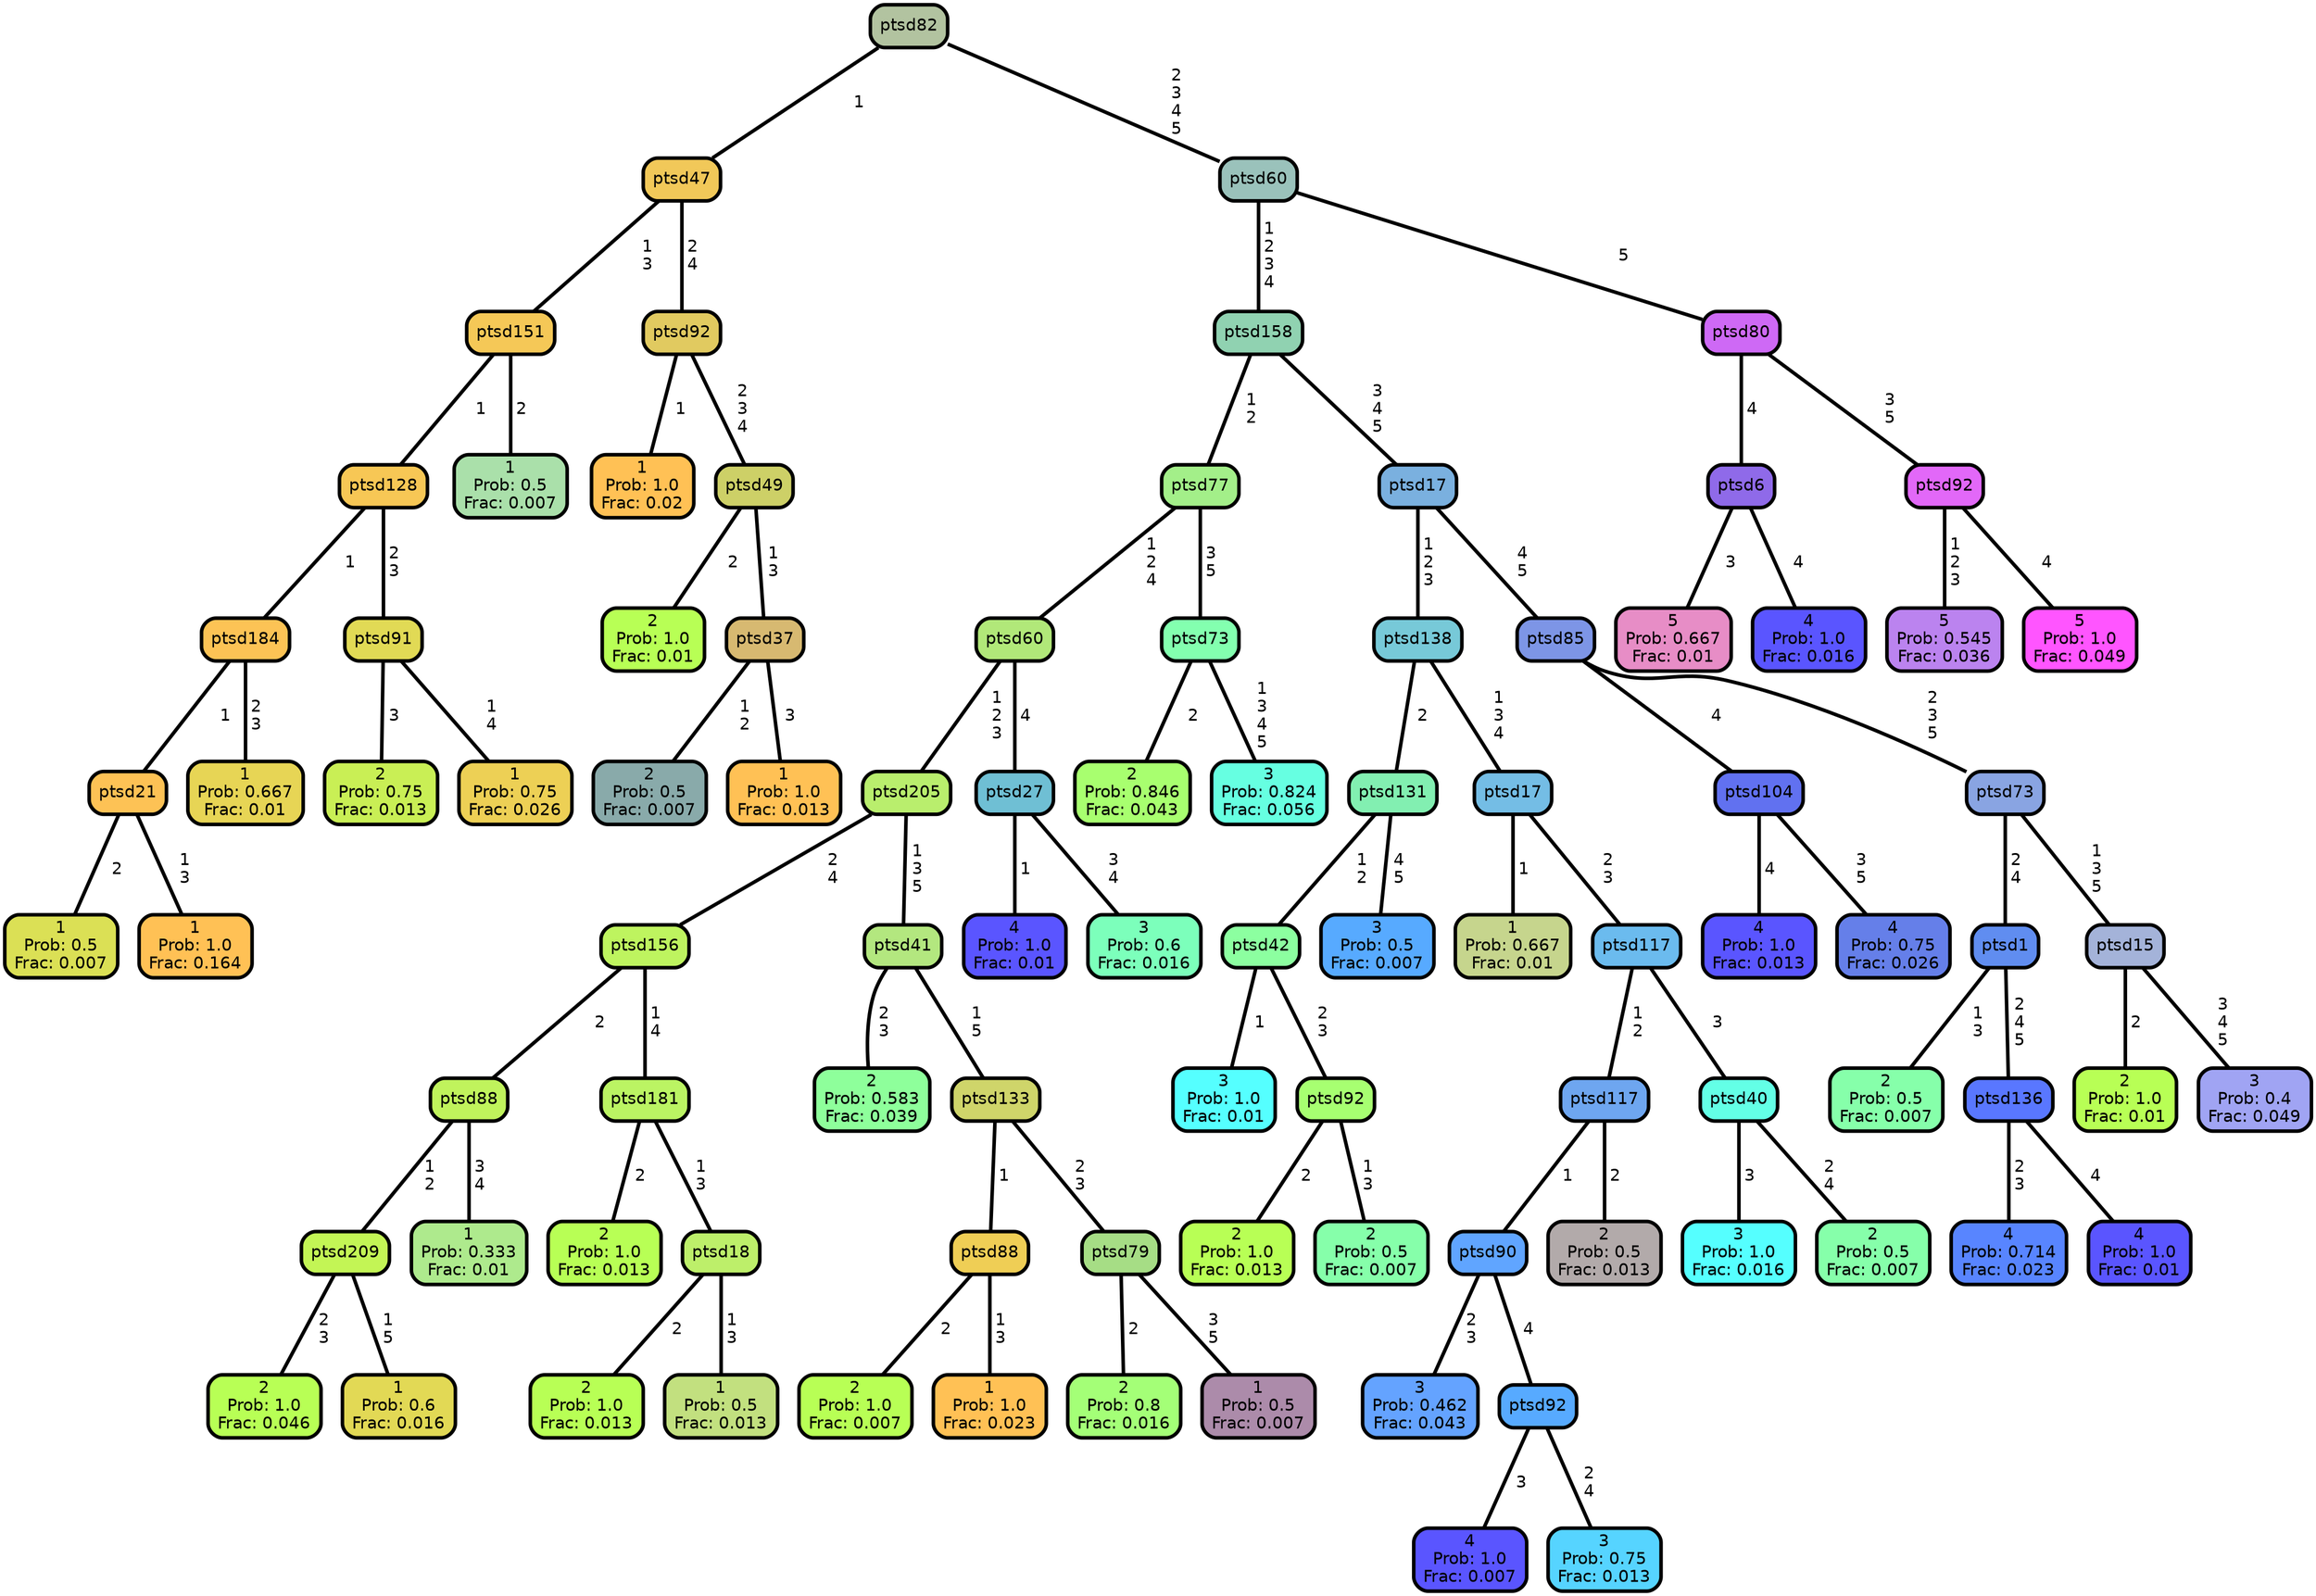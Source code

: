 graph Tree {
node [shape=box, style="filled, rounded",color="black",penwidth="3",fontcolor="black",                 fontname=helvetica] ;
graph [ranksep="0 equally", splines=straight,                 bgcolor=transparent, dpi=200] ;
edge [fontname=helvetica, color=black] ;
0 [label="1
Prob: 0.5
Frac: 0.007", fillcolor="#dbe055"] ;
1 [label="ptsd21", fillcolor="#fdc255"] ;
2 [label="1
Prob: 1.0
Frac: 0.164", fillcolor="#ffc155"] ;
3 [label="ptsd184", fillcolor="#fcc355"] ;
4 [label="1
Prob: 0.667
Frac: 0.01", fillcolor="#e7d555"] ;
5 [label="ptsd128", fillcolor="#f7c755"] ;
6 [label="2
Prob: 0.75
Frac: 0.013", fillcolor="#c9ef55"] ;
7 [label="ptsd91", fillcolor="#e1da55"] ;
8 [label="1
Prob: 0.75
Frac: 0.026", fillcolor="#edd055"] ;
9 [label="ptsd151", fillcolor="#f5c857"] ;
10 [label="1
Prob: 0.5
Frac: 0.007", fillcolor="#aae0aa"] ;
11 [label="ptsd47", fillcolor="#f1c859"] ;
12 [label="1
Prob: 1.0
Frac: 0.02", fillcolor="#ffc155"] ;
13 [label="ptsd92", fillcolor="#e1ca60"] ;
14 [label="2
Prob: 1.0
Frac: 0.01", fillcolor="#b8ff55"] ;
15 [label="ptsd49", fillcolor="#cdd067"] ;
16 [label="2
Prob: 0.5
Frac: 0.007", fillcolor="#89aaaa"] ;
17 [label="ptsd37", fillcolor="#d7b971"] ;
18 [label="1
Prob: 1.0
Frac: 0.013", fillcolor="#ffc155"] ;
19 [label="ptsd82", fillcolor="#b2c3a0"] ;
20 [label="2
Prob: 1.0
Frac: 0.046", fillcolor="#b8ff55"] ;
21 [label="ptsd209", fillcolor="#c3f555"] ;
22 [label="1
Prob: 0.6
Frac: 0.016", fillcolor="#e2d955"] ;
23 [label="ptsd88", fillcolor="#c0f35c"] ;
24 [label="1
Prob: 0.333
Frac: 0.01", fillcolor="#aeea8d"] ;
25 [label="ptsd156", fillcolor="#bef45f"] ;
26 [label="2
Prob: 1.0
Frac: 0.013", fillcolor="#b8ff55"] ;
27 [label="ptsd181", fillcolor="#bbf463"] ;
28 [label="2
Prob: 1.0
Frac: 0.013", fillcolor="#b8ff55"] ;
29 [label="ptsd18", fillcolor="#bdef6a"] ;
30 [label="1
Prob: 0.5
Frac: 0.013", fillcolor="#c2e07f"] ;
31 [label="ptsd205", fillcolor="#b9ee6d"] ;
32 [label="2
Prob: 0.583
Frac: 0.039", fillcolor="#8eff9b"] ;
33 [label="ptsd41", fillcolor="#b3e77f"] ;
34 [label="2
Prob: 1.0
Frac: 0.007", fillcolor="#b8ff55"] ;
35 [label="ptsd88", fillcolor="#efce55"] ;
36 [label="1
Prob: 1.0
Frac: 0.023", fillcolor="#ffc155"] ;
37 [label="ptsd133", fillcolor="#cfd56a"] ;
38 [label="2
Prob: 0.8
Frac: 0.016", fillcolor="#a4ff77"] ;
39 [label="ptsd79", fillcolor="#a6dd85"] ;
40 [label="1
Prob: 0.5
Frac: 0.007", fillcolor="#ac8baa"] ;
41 [label="ptsd60", fillcolor="#b1e879"] ;
42 [label="4
Prob: 1.0
Frac: 0.01", fillcolor="#5a55ff"] ;
43 [label="ptsd27", fillcolor="#6fbfd4"] ;
44 [label="3
Prob: 0.6
Frac: 0.016", fillcolor="#7cffbb"] ;
45 [label="ptsd77", fillcolor="#a3ef89"] ;
46 [label="2
Prob: 0.846
Frac: 0.043", fillcolor="#a8ff6f"] ;
47 [label="ptsd73", fillcolor="#83ffaf"] ;
48 [label="3
Prob: 0.824
Frac: 0.056", fillcolor="#66ffe1"] ;
49 [label="ptsd158", fillcolor="#90d2b1"] ;
50 [label="3
Prob: 1.0
Frac: 0.01", fillcolor="#55ffff"] ;
51 [label="ptsd42", fillcolor="#8cffa0"] ;
52 [label="2
Prob: 1.0
Frac: 0.013", fillcolor="#b8ff55"] ;
53 [label="ptsd92", fillcolor="#a7ff71"] ;
54 [label="2
Prob: 0.5
Frac: 0.007", fillcolor="#86ffaa"] ;
55 [label="ptsd131", fillcolor="#82efb1"] ;
56 [label="3
Prob: 0.5
Frac: 0.007", fillcolor="#57aaff"] ;
57 [label="ptsd138", fillcolor="#77c9d8"] ;
58 [label="1
Prob: 0.667
Frac: 0.01", fillcolor="#c6d58d"] ;
59 [label="ptsd17", fillcolor="#74bde5"] ;
60 [label="3
Prob: 0.462
Frac: 0.043", fillcolor="#64a3ff"] ;
61 [label="ptsd90", fillcolor="#60a5ff"] ;
62 [label="4
Prob: 1.0
Frac: 0.007", fillcolor="#5a55ff"] ;
63 [label="ptsd92", fillcolor="#57aaff"] ;
64 [label="3
Prob: 0.75
Frac: 0.013", fillcolor="#56d4ff"] ;
65 [label="ptsd117", fillcolor="#6ea6f0"] ;
66 [label="2
Prob: 0.5
Frac: 0.013", fillcolor="#b2aaaa"] ;
67 [label="ptsd117", fillcolor="#6bbbee"] ;
68 [label="3
Prob: 1.0
Frac: 0.016", fillcolor="#55ffff"] ;
69 [label="ptsd40", fillcolor="#63ffe6"] ;
70 [label="2
Prob: 0.5
Frac: 0.007", fillcolor="#86ffaa"] ;
71 [label="ptsd17", fillcolor="#7ab0df"] ;
72 [label="4
Prob: 1.0
Frac: 0.013", fillcolor="#5a55ff"] ;
73 [label="ptsd104", fillcolor="#6171f0"] ;
74 [label="4
Prob: 0.75
Frac: 0.026", fillcolor="#657fe9"] ;
75 [label="ptsd85", fillcolor="#7d95e6"] ;
76 [label="2
Prob: 0.5
Frac: 0.007", fillcolor="#86ffaa"] ;
77 [label="ptsd1", fillcolor="#608df0"] ;
78 [label="4
Prob: 0.714
Frac: 0.023", fillcolor="#5885ff"] ;
79 [label="ptsd136", fillcolor="#5977ff"] ;
80 [label="4
Prob: 1.0
Frac: 0.01", fillcolor="#5a55ff"] ;
81 [label="ptsd73", fillcolor="#89a4e2"] ;
82 [label="2
Prob: 1.0
Frac: 0.01", fillcolor="#b8ff55"] ;
83 [label="ptsd15", fillcolor="#a4b3d9"] ;
84 [label="3
Prob: 0.4
Frac: 0.049", fillcolor="#a0a4f3"] ;
85 [label="ptsd60", fillcolor="#9ac2bb"] ;
86 [label="5
Prob: 0.667
Frac: 0.01", fillcolor="#e78dc6"] ;
87 [label="ptsd6", fillcolor="#8f6ae9"] ;
88 [label="4
Prob: 1.0
Frac: 0.016", fillcolor="#5a55ff"] ;
89 [label="ptsd80", fillcolor="#ce69f5"] ;
90 [label="5
Prob: 0.545
Frac: 0.036", fillcolor="#bb83ef"] ;
91 [label="ptsd92", fillcolor="#e268f8"] ;
92 [label="5
Prob: 1.0
Frac: 0.049", fillcolor="#ff55ff"] ;
1 -- 0 [label=" 2",penwidth=3] ;
1 -- 2 [label=" 1\n 3",penwidth=3] ;
3 -- 1 [label=" 1",penwidth=3] ;
3 -- 4 [label=" 2\n 3",penwidth=3] ;
5 -- 3 [label=" 1",penwidth=3] ;
5 -- 7 [label=" 2\n 3",penwidth=3] ;
7 -- 6 [label=" 3",penwidth=3] ;
7 -- 8 [label=" 1\n 4",penwidth=3] ;
9 -- 5 [label=" 1",penwidth=3] ;
9 -- 10 [label=" 2",penwidth=3] ;
11 -- 9 [label=" 1\n 3",penwidth=3] ;
11 -- 13 [label=" 2\n 4",penwidth=3] ;
13 -- 12 [label=" 1",penwidth=3] ;
13 -- 15 [label=" 2\n 3\n 4",penwidth=3] ;
15 -- 14 [label=" 2",penwidth=3] ;
15 -- 17 [label=" 1\n 3",penwidth=3] ;
17 -- 16 [label=" 1\n 2",penwidth=3] ;
17 -- 18 [label=" 3",penwidth=3] ;
19 -- 11 [label=" 1",penwidth=3] ;
19 -- 85 [label=" 2\n 3\n 4\n 5",penwidth=3] ;
21 -- 20 [label=" 2\n 3",penwidth=3] ;
21 -- 22 [label=" 1\n 5",penwidth=3] ;
23 -- 21 [label=" 1\n 2",penwidth=3] ;
23 -- 24 [label=" 3\n 4",penwidth=3] ;
25 -- 23 [label=" 2",penwidth=3] ;
25 -- 27 [label=" 1\n 4",penwidth=3] ;
27 -- 26 [label=" 2",penwidth=3] ;
27 -- 29 [label=" 1\n 3",penwidth=3] ;
29 -- 28 [label=" 2",penwidth=3] ;
29 -- 30 [label=" 1\n 3",penwidth=3] ;
31 -- 25 [label=" 2\n 4",penwidth=3] ;
31 -- 33 [label=" 1\n 3\n 5",penwidth=3] ;
33 -- 32 [label=" 2\n 3",penwidth=3] ;
33 -- 37 [label=" 1\n 5",penwidth=3] ;
35 -- 34 [label=" 2",penwidth=3] ;
35 -- 36 [label=" 1\n 3",penwidth=3] ;
37 -- 35 [label=" 1",penwidth=3] ;
37 -- 39 [label=" 2\n 3",penwidth=3] ;
39 -- 38 [label=" 2",penwidth=3] ;
39 -- 40 [label=" 3\n 5",penwidth=3] ;
41 -- 31 [label=" 1\n 2\n 3",penwidth=3] ;
41 -- 43 [label=" 4",penwidth=3] ;
43 -- 42 [label=" 1",penwidth=3] ;
43 -- 44 [label=" 3\n 4",penwidth=3] ;
45 -- 41 [label=" 1\n 2\n 4",penwidth=3] ;
45 -- 47 [label=" 3\n 5",penwidth=3] ;
47 -- 46 [label=" 2",penwidth=3] ;
47 -- 48 [label=" 1\n 3\n 4\n 5",penwidth=3] ;
49 -- 45 [label=" 1\n 2",penwidth=3] ;
49 -- 71 [label=" 3\n 4\n 5",penwidth=3] ;
51 -- 50 [label=" 1",penwidth=3] ;
51 -- 53 [label=" 2\n 3",penwidth=3] ;
53 -- 52 [label=" 2",penwidth=3] ;
53 -- 54 [label=" 1\n 3",penwidth=3] ;
55 -- 51 [label=" 1\n 2",penwidth=3] ;
55 -- 56 [label=" 4\n 5",penwidth=3] ;
57 -- 55 [label=" 2",penwidth=3] ;
57 -- 59 [label=" 1\n 3\n 4",penwidth=3] ;
59 -- 58 [label=" 1",penwidth=3] ;
59 -- 67 [label=" 2\n 3",penwidth=3] ;
61 -- 60 [label=" 2\n 3",penwidth=3] ;
61 -- 63 [label=" 4",penwidth=3] ;
63 -- 62 [label=" 3",penwidth=3] ;
63 -- 64 [label=" 2\n 4",penwidth=3] ;
65 -- 61 [label=" 1",penwidth=3] ;
65 -- 66 [label=" 2",penwidth=3] ;
67 -- 65 [label=" 1\n 2",penwidth=3] ;
67 -- 69 [label=" 3",penwidth=3] ;
69 -- 68 [label=" 3",penwidth=3] ;
69 -- 70 [label=" 2\n 4",penwidth=3] ;
71 -- 57 [label=" 1\n 2\n 3",penwidth=3] ;
71 -- 75 [label=" 4\n 5",penwidth=3] ;
73 -- 72 [label=" 4",penwidth=3] ;
73 -- 74 [label=" 3\n 5",penwidth=3] ;
75 -- 73 [label=" 4",penwidth=3] ;
75 -- 81 [label=" 2\n 3\n 5",penwidth=3] ;
77 -- 76 [label=" 1\n 3",penwidth=3] ;
77 -- 79 [label=" 2\n 4\n 5",penwidth=3] ;
79 -- 78 [label=" 2\n 3",penwidth=3] ;
79 -- 80 [label=" 4",penwidth=3] ;
81 -- 77 [label=" 2\n 4",penwidth=3] ;
81 -- 83 [label=" 1\n 3\n 5",penwidth=3] ;
83 -- 82 [label=" 2",penwidth=3] ;
83 -- 84 [label=" 3\n 4\n 5",penwidth=3] ;
85 -- 49 [label=" 1\n 2\n 3\n 4",penwidth=3] ;
85 -- 89 [label=" 5",penwidth=3] ;
87 -- 86 [label=" 3",penwidth=3] ;
87 -- 88 [label=" 4",penwidth=3] ;
89 -- 87 [label=" 4",penwidth=3] ;
89 -- 91 [label=" 3\n 5",penwidth=3] ;
91 -- 90 [label=" 1\n 2\n 3",penwidth=3] ;
91 -- 92 [label=" 4",penwidth=3] ;
{rank = same;}}